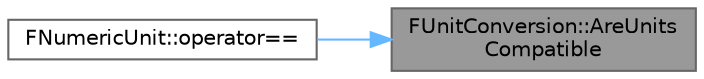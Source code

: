 digraph "FUnitConversion::AreUnitsCompatible"
{
 // INTERACTIVE_SVG=YES
 // LATEX_PDF_SIZE
  bgcolor="transparent";
  edge [fontname=Helvetica,fontsize=10,labelfontname=Helvetica,labelfontsize=10];
  node [fontname=Helvetica,fontsize=10,shape=box,height=0.2,width=0.4];
  rankdir="RL";
  Node1 [id="Node000001",label="FUnitConversion::AreUnits\lCompatible",height=0.2,width=0.4,color="gray40", fillcolor="grey60", style="filled", fontcolor="black",tooltip="Check whether it is possible to convert a number between the two specified units."];
  Node1 -> Node2 [id="edge1_Node000001_Node000002",dir="back",color="steelblue1",style="solid",tooltip=" "];
  Node2 [id="Node000002",label="FNumericUnit::operator==",height=0.2,width=0.4,color="grey40", fillcolor="white", style="filled",URL="$d8/de9/structFNumericUnit.html#a9524ab0750688c9c8de0e03252aef283",tooltip="Global arithmetic operators for number types."];
}
